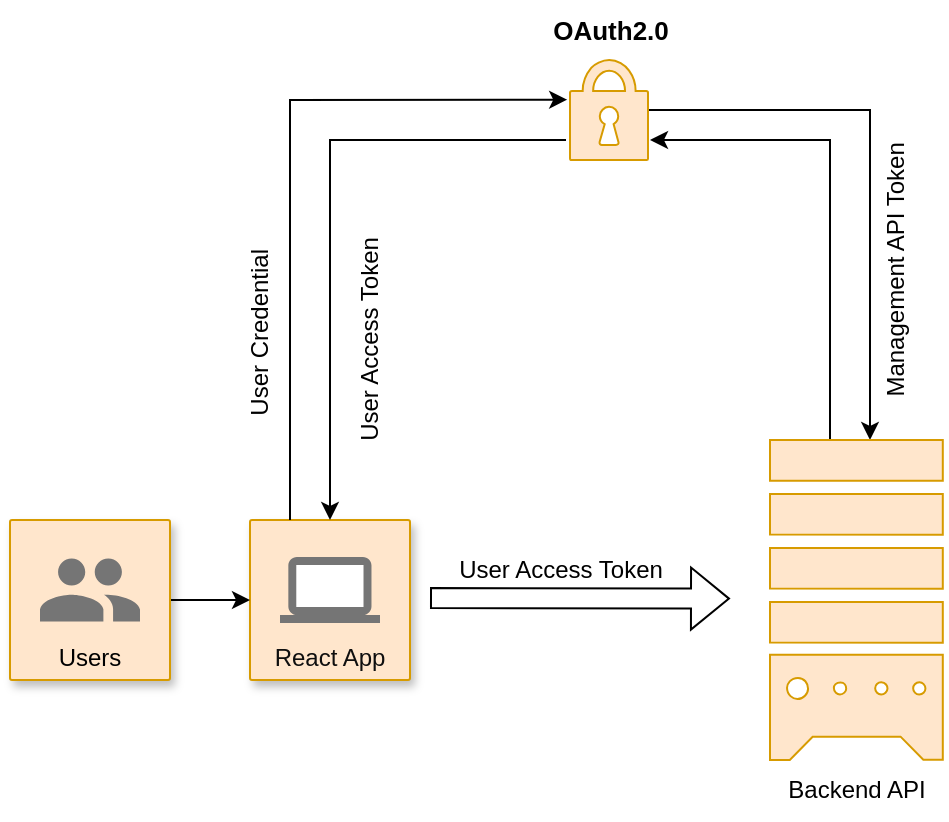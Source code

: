 <mxfile version="21.1.1" type="github">
  <diagram id="C5RBs43oDa-KdzZeNtuy" name="Page-1">
    <mxGraphModel dx="989" dy="575" grid="1" gridSize="10" guides="1" tooltips="1" connect="1" arrows="1" fold="1" page="1" pageScale="1" pageWidth="827" pageHeight="1169" math="0" shadow="0">
      <root>
        <mxCell id="WIyWlLk6GJQsqaUBKTNV-0" />
        <mxCell id="WIyWlLk6GJQsqaUBKTNV-1" parent="WIyWlLk6GJQsqaUBKTNV-0" />
        <mxCell id="lCkCIYVKuZqg2m3qeE0b-4" value="React App" style="strokeColor=#d79b00;shadow=1;strokeWidth=1;rounded=1;absoluteArcSize=1;arcSize=2;labelPosition=center;verticalLabelPosition=middle;align=center;verticalAlign=bottom;spacingLeft=0;fontSize=12;whiteSpace=wrap;spacingBottom=2;html=1;fillColor=#ffe6cc;fontColor=#0F0F0F;" vertex="1" parent="WIyWlLk6GJQsqaUBKTNV-1">
          <mxGeometry x="120" y="360" width="80" height="80" as="geometry" />
        </mxCell>
        <mxCell id="lCkCIYVKuZqg2m3qeE0b-5" value="" style="sketch=0;dashed=0;connectable=0;html=1;fillColor=#757575;strokeColor=none;shape=mxgraph.gcp2.laptop;part=1;" vertex="1" parent="lCkCIYVKuZqg2m3qeE0b-4">
          <mxGeometry x="0.5" width="50" height="33" relative="1" as="geometry">
            <mxPoint x="-25" y="18.5" as="offset" />
          </mxGeometry>
        </mxCell>
        <mxCell id="lCkCIYVKuZqg2m3qeE0b-9" value="" style="edgeStyle=orthogonalEdgeStyle;rounded=0;orthogonalLoop=1;jettySize=auto;html=1;" edge="1" parent="WIyWlLk6GJQsqaUBKTNV-1" source="lCkCIYVKuZqg2m3qeE0b-7" target="lCkCIYVKuZqg2m3qeE0b-4">
          <mxGeometry relative="1" as="geometry" />
        </mxCell>
        <mxCell id="lCkCIYVKuZqg2m3qeE0b-7" value="Users" style="strokeColor=#d79b00;shadow=1;strokeWidth=1;rounded=1;absoluteArcSize=1;arcSize=2;labelPosition=center;verticalLabelPosition=middle;align=center;verticalAlign=bottom;spacingLeft=0;fontSize=12;whiteSpace=wrap;spacingBottom=2;html=1;fillColor=#ffe6cc;" vertex="1" parent="WIyWlLk6GJQsqaUBKTNV-1">
          <mxGeometry y="360" width="80" height="80" as="geometry" />
        </mxCell>
        <mxCell id="lCkCIYVKuZqg2m3qeE0b-8" value="" style="sketch=0;dashed=0;connectable=0;html=1;fillColor=#757575;strokeColor=none;shape=mxgraph.gcp2.users;part=1;" vertex="1" parent="lCkCIYVKuZqg2m3qeE0b-7">
          <mxGeometry x="0.5" width="50" height="31.5" relative="1" as="geometry">
            <mxPoint x="-25" y="19.25" as="offset" />
          </mxGeometry>
        </mxCell>
        <mxCell id="lCkCIYVKuZqg2m3qeE0b-33" style="edgeStyle=orthogonalEdgeStyle;rounded=0;orthogonalLoop=1;jettySize=auto;html=1;" edge="1" parent="WIyWlLk6GJQsqaUBKTNV-1" source="lCkCIYVKuZqg2m3qeE0b-10">
          <mxGeometry relative="1" as="geometry">
            <mxPoint x="430" y="320" as="targetPoint" />
            <Array as="points">
              <mxPoint x="430" y="155" />
            </Array>
          </mxGeometry>
        </mxCell>
        <mxCell id="lCkCIYVKuZqg2m3qeE0b-10" value="" style="sketch=0;html=1;aspect=fixed;strokeColor=#d79b00;shadow=0;fillColor=#ffe6cc;verticalAlign=top;labelPosition=center;verticalLabelPosition=bottom;shape=mxgraph.gcp2.lock;" vertex="1" parent="WIyWlLk6GJQsqaUBKTNV-1">
          <mxGeometry x="280" y="130" width="39" height="50" as="geometry" />
        </mxCell>
        <mxCell id="lCkCIYVKuZqg2m3qeE0b-18" value="&lt;b&gt;&lt;font style=&quot;font-size: 13px;&quot;&gt;OAuth2.0&lt;/font&gt;&lt;/b&gt;" style="text;html=1;align=center;verticalAlign=middle;resizable=0;points=[];autosize=1;strokeColor=none;fillColor=none;" vertex="1" parent="WIyWlLk6GJQsqaUBKTNV-1">
          <mxGeometry x="259.5" y="100" width="80" height="30" as="geometry" />
        </mxCell>
        <mxCell id="lCkCIYVKuZqg2m3qeE0b-19" value="User Credential&amp;nbsp;" style="text;html=1;align=center;verticalAlign=middle;resizable=0;points=[];autosize=1;strokeColor=none;fillColor=none;rotation=-90;" vertex="1" parent="WIyWlLk6GJQsqaUBKTNV-1">
          <mxGeometry x="70" y="250" width="110" height="30" as="geometry" />
        </mxCell>
        <mxCell id="lCkCIYVKuZqg2m3qeE0b-20" value="" style="endArrow=classic;html=1;rounded=0;exitX=0.25;exitY=0;exitDx=0;exitDy=0;entryX=-0.036;entryY=0.397;entryDx=0;entryDy=0;entryPerimeter=0;" edge="1" parent="WIyWlLk6GJQsqaUBKTNV-1" source="lCkCIYVKuZqg2m3qeE0b-4" target="lCkCIYVKuZqg2m3qeE0b-10">
          <mxGeometry width="50" height="50" relative="1" as="geometry">
            <mxPoint x="230" y="210" as="sourcePoint" />
            <mxPoint x="280" y="160" as="targetPoint" />
            <Array as="points">
              <mxPoint x="140" y="150" />
            </Array>
          </mxGeometry>
        </mxCell>
        <mxCell id="lCkCIYVKuZqg2m3qeE0b-23" value="" style="endArrow=classic;html=1;rounded=0;entryX=0.5;entryY=0;entryDx=0;entryDy=0;" edge="1" parent="WIyWlLk6GJQsqaUBKTNV-1" target="lCkCIYVKuZqg2m3qeE0b-4">
          <mxGeometry width="50" height="50" relative="1" as="geometry">
            <mxPoint x="278" y="170" as="sourcePoint" />
            <mxPoint x="259.5" y="220" as="targetPoint" />
            <Array as="points">
              <mxPoint x="160" y="170" />
            </Array>
          </mxGeometry>
        </mxCell>
        <mxCell id="lCkCIYVKuZqg2m3qeE0b-24" value="User Access Token" style="text;html=1;align=center;verticalAlign=middle;resizable=0;points=[];autosize=1;strokeColor=none;fillColor=none;rotation=-90;" vertex="1" parent="WIyWlLk6GJQsqaUBKTNV-1">
          <mxGeometry x="115" y="255" width="130" height="30" as="geometry" />
        </mxCell>
        <mxCell id="lCkCIYVKuZqg2m3qeE0b-27" value="" style="shape=flexArrow;endArrow=classic;html=1;rounded=0;" edge="1" parent="WIyWlLk6GJQsqaUBKTNV-1">
          <mxGeometry width="50" height="50" relative="1" as="geometry">
            <mxPoint x="210" y="399" as="sourcePoint" />
            <mxPoint x="360" y="399.31" as="targetPoint" />
            <Array as="points" />
          </mxGeometry>
        </mxCell>
        <mxCell id="lCkCIYVKuZqg2m3qeE0b-29" value="User Access Token" style="text;html=1;align=center;verticalAlign=middle;resizable=0;points=[];autosize=1;strokeColor=none;fillColor=none;rotation=0;" vertex="1" parent="WIyWlLk6GJQsqaUBKTNV-1">
          <mxGeometry x="209.5" y="370" width="130" height="30" as="geometry" />
        </mxCell>
        <mxCell id="lCkCIYVKuZqg2m3qeE0b-34" style="edgeStyle=orthogonalEdgeStyle;rounded=0;orthogonalLoop=1;jettySize=auto;html=1;" edge="1" parent="WIyWlLk6GJQsqaUBKTNV-1" source="lCkCIYVKuZqg2m3qeE0b-31">
          <mxGeometry relative="1" as="geometry">
            <mxPoint x="320" y="170" as="targetPoint" />
            <Array as="points">
              <mxPoint x="410" y="170" />
            </Array>
          </mxGeometry>
        </mxCell>
        <mxCell id="lCkCIYVKuZqg2m3qeE0b-31" value="" style="sketch=0;html=1;aspect=fixed;strokeColor=#d79b00;shadow=0;fillColor=#ffe6cc;verticalAlign=top;labelPosition=center;verticalLabelPosition=bottom;shape=mxgraph.gcp2.compute_engine_2" vertex="1" parent="WIyWlLk6GJQsqaUBKTNV-1">
          <mxGeometry x="380" y="320" width="86.4" height="160" as="geometry" />
        </mxCell>
        <mxCell id="lCkCIYVKuZqg2m3qeE0b-32" value="Backend API" style="text;html=1;align=center;verticalAlign=middle;resizable=0;points=[];autosize=1;strokeColor=none;fillColor=none;" vertex="1" parent="WIyWlLk6GJQsqaUBKTNV-1">
          <mxGeometry x="378.2" y="480" width="90" height="30" as="geometry" />
        </mxCell>
        <mxCell id="lCkCIYVKuZqg2m3qeE0b-35" value="Management API Token" style="text;html=1;align=center;verticalAlign=middle;resizable=0;points=[];autosize=1;strokeColor=none;fillColor=none;rotation=-90;" vertex="1" parent="WIyWlLk6GJQsqaUBKTNV-1">
          <mxGeometry x="368.2" y="220" width="150" height="30" as="geometry" />
        </mxCell>
      </root>
    </mxGraphModel>
  </diagram>
</mxfile>

